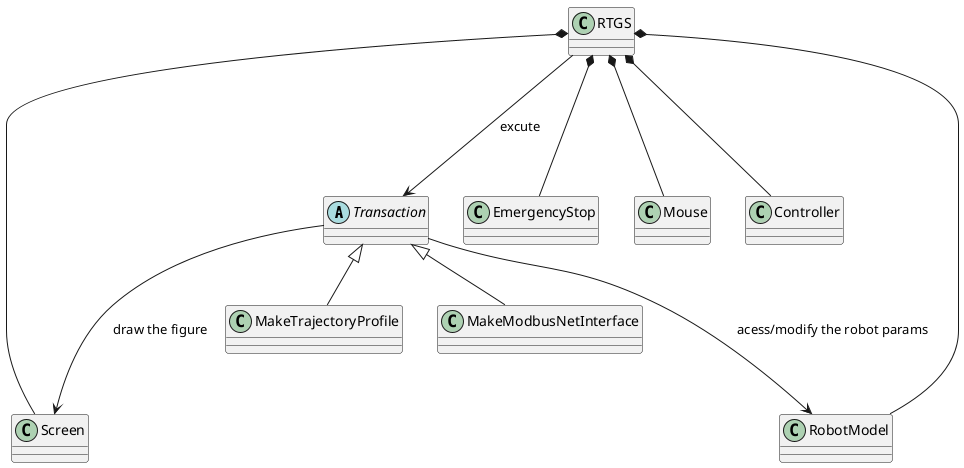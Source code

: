 @startuml
abstract class "Transaction"
RTGS *---EmergencyStop
RTGS *---Screen
RTGS *---Mouse
RTGS *---Controller
RTGS *--- RobotModel
RTGS ---> "Transaction" : excute
"Transaction" <|-- MakeTrajectoryProfile
"Transaction" <|-- MakeModbusNetInterface
"Transaction" ---> RobotModel : acess/modify the robot params
"Transaction" ---> Screen : draw the figure

@enduml